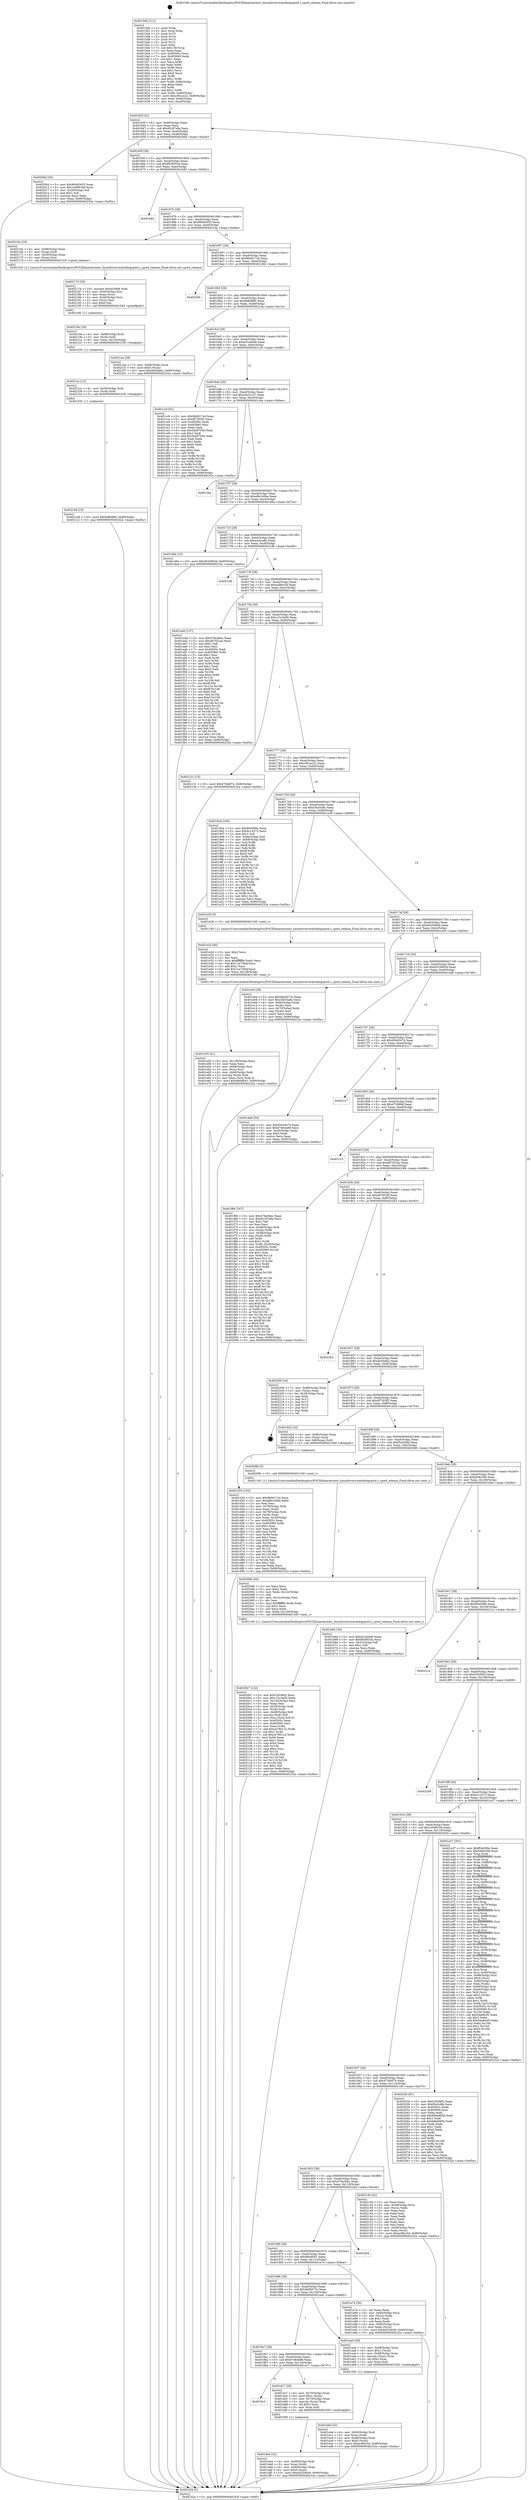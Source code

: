 digraph "0x4015d0" {
  label = "0x4015d0 (/mnt/c/Users/mathe/Desktop/tcc/POCII/binaries/extr_linuxdriverswatchdogcpwd.c_cpwd_release_Final-ollvm.out::main(0))"
  labelloc = "t"
  node[shape=record]

  Entry [label="",width=0.3,height=0.3,shape=circle,fillcolor=black,style=filled]
  "0x40163f" [label="{
     0x40163f [32]\l
     | [instrs]\l
     &nbsp;&nbsp;0x40163f \<+6\>: mov -0x90(%rbp),%eax\l
     &nbsp;&nbsp;0x401645 \<+2\>: mov %eax,%ecx\l
     &nbsp;&nbsp;0x401647 \<+6\>: sub $0x82c97a9a,%ecx\l
     &nbsp;&nbsp;0x40164d \<+6\>: mov %eax,-0xa4(%rbp)\l
     &nbsp;&nbsp;0x401653 \<+6\>: mov %ecx,-0xa8(%rbp)\l
     &nbsp;&nbsp;0x401659 \<+6\>: je 000000000040200d \<main+0xa3d\>\l
  }"]
  "0x40200d" [label="{
     0x40200d [30]\l
     | [instrs]\l
     &nbsp;&nbsp;0x40200d \<+5\>: mov $0x96943455,%eax\l
     &nbsp;&nbsp;0x402012 \<+5\>: mov $0x1e0881b8,%ecx\l
     &nbsp;&nbsp;0x402017 \<+3\>: mov -0x29(%rbp),%dl\l
     &nbsp;&nbsp;0x40201a \<+3\>: test $0x1,%dl\l
     &nbsp;&nbsp;0x40201d \<+3\>: cmovne %ecx,%eax\l
     &nbsp;&nbsp;0x402020 \<+6\>: mov %eax,-0x90(%rbp)\l
     &nbsp;&nbsp;0x402026 \<+5\>: jmp 000000000040232a \<main+0xd5a\>\l
  }"]
  "0x40165f" [label="{
     0x40165f [28]\l
     | [instrs]\l
     &nbsp;&nbsp;0x40165f \<+5\>: jmp 0000000000401664 \<main+0x94\>\l
     &nbsp;&nbsp;0x401664 \<+6\>: mov -0xa4(%rbp),%eax\l
     &nbsp;&nbsp;0x40166a \<+5\>: sub $0x8936f33a,%eax\l
     &nbsp;&nbsp;0x40166f \<+6\>: mov %eax,-0xac(%rbp)\l
     &nbsp;&nbsp;0x401675 \<+6\>: je 0000000000401b82 \<main+0x5b2\>\l
  }"]
  Exit [label="",width=0.3,height=0.3,shape=circle,fillcolor=black,style=filled,peripheries=2]
  "0x401b82" [label="{
     0x401b82\l
  }", style=dashed]
  "0x40167b" [label="{
     0x40167b [28]\l
     | [instrs]\l
     &nbsp;&nbsp;0x40167b \<+5\>: jmp 0000000000401680 \<main+0xb0\>\l
     &nbsp;&nbsp;0x401680 \<+6\>: mov -0xa4(%rbp),%eax\l
     &nbsp;&nbsp;0x401686 \<+5\>: sub $0x96943455,%eax\l
     &nbsp;&nbsp;0x40168b \<+6\>: mov %eax,-0xb0(%rbp)\l
     &nbsp;&nbsp;0x401691 \<+6\>: je 000000000040216a \<main+0xb9a\>\l
  }"]
  "0x4021b8" [label="{
     0x4021b8 [15]\l
     | [instrs]\l
     &nbsp;&nbsp;0x4021b8 \<+10\>: movl $0x9efbdf60,-0x90(%rbp)\l
     &nbsp;&nbsp;0x4021c2 \<+5\>: jmp 000000000040232a \<main+0xd5a\>\l
  }"]
  "0x40216a" [label="{
     0x40216a [19]\l
     | [instrs]\l
     &nbsp;&nbsp;0x40216a \<+4\>: mov -0x68(%rbp),%rax\l
     &nbsp;&nbsp;0x40216e \<+3\>: mov (%rax),%rdi\l
     &nbsp;&nbsp;0x402171 \<+4\>: mov -0x50(%rbp),%rax\l
     &nbsp;&nbsp;0x402175 \<+3\>: mov (%rax),%rsi\l
     &nbsp;&nbsp;0x402178 \<+5\>: call 00000000004015c0 \<cpwd_release\>\l
     | [calls]\l
     &nbsp;&nbsp;0x4015c0 \{1\} (/mnt/c/Users/mathe/Desktop/tcc/POCII/binaries/extr_linuxdriverswatchdogcpwd.c_cpwd_release_Final-ollvm.out::cpwd_release)\l
  }"]
  "0x401697" [label="{
     0x401697 [28]\l
     | [instrs]\l
     &nbsp;&nbsp;0x401697 \<+5\>: jmp 000000000040169c \<main+0xcc\>\l
     &nbsp;&nbsp;0x40169c \<+6\>: mov -0xa4(%rbp),%eax\l
     &nbsp;&nbsp;0x4016a2 \<+5\>: sub $0x9b0617cd,%eax\l
     &nbsp;&nbsp;0x4016a7 \<+6\>: mov %eax,-0xb4(%rbp)\l
     &nbsp;&nbsp;0x4016ad \<+6\>: je 0000000000402284 \<main+0xcb4\>\l
  }"]
  "0x4021ac" [label="{
     0x4021ac [12]\l
     | [instrs]\l
     &nbsp;&nbsp;0x4021ac \<+4\>: mov -0x50(%rbp),%rdi\l
     &nbsp;&nbsp;0x4021b0 \<+3\>: mov (%rdi),%rdi\l
     &nbsp;&nbsp;0x4021b3 \<+5\>: call 0000000000401030 \<free@plt\>\l
     | [calls]\l
     &nbsp;&nbsp;0x401030 \{1\} (unknown)\l
  }"]
  "0x402284" [label="{
     0x402284\l
  }", style=dashed]
  "0x4016b3" [label="{
     0x4016b3 [28]\l
     | [instrs]\l
     &nbsp;&nbsp;0x4016b3 \<+5\>: jmp 00000000004016b8 \<main+0xe8\>\l
     &nbsp;&nbsp;0x4016b8 \<+6\>: mov -0xa4(%rbp),%eax\l
     &nbsp;&nbsp;0x4016be \<+5\>: sub $0x9efbdf60,%eax\l
     &nbsp;&nbsp;0x4016c3 \<+6\>: mov %eax,-0xb8(%rbp)\l
     &nbsp;&nbsp;0x4016c9 \<+6\>: je 00000000004021ea \<main+0xc1a\>\l
  }"]
  "0x40219a" [label="{
     0x40219a [18]\l
     | [instrs]\l
     &nbsp;&nbsp;0x40219a \<+4\>: mov -0x68(%rbp),%rdi\l
     &nbsp;&nbsp;0x40219e \<+3\>: mov (%rdi),%rdi\l
     &nbsp;&nbsp;0x4021a1 \<+6\>: mov %eax,-0x134(%rbp)\l
     &nbsp;&nbsp;0x4021a7 \<+5\>: call 0000000000401030 \<free@plt\>\l
     | [calls]\l
     &nbsp;&nbsp;0x401030 \{1\} (unknown)\l
  }"]
  "0x4021ea" [label="{
     0x4021ea [28]\l
     | [instrs]\l
     &nbsp;&nbsp;0x4021ea \<+7\>: mov -0x88(%rbp),%rax\l
     &nbsp;&nbsp;0x4021f1 \<+6\>: movl $0x0,(%rax)\l
     &nbsp;&nbsp;0x4021f7 \<+10\>: movl $0xde50afa2,-0x90(%rbp)\l
     &nbsp;&nbsp;0x402201 \<+5\>: jmp 000000000040232a \<main+0xd5a\>\l
  }"]
  "0x4016cf" [label="{
     0x4016cf [28]\l
     | [instrs]\l
     &nbsp;&nbsp;0x4016cf \<+5\>: jmp 00000000004016d4 \<main+0x104\>\l
     &nbsp;&nbsp;0x4016d4 \<+6\>: mov -0xa4(%rbp),%eax\l
     &nbsp;&nbsp;0x4016da \<+5\>: sub $0xa31ee0eb,%eax\l
     &nbsp;&nbsp;0x4016df \<+6\>: mov %eax,-0xbc(%rbp)\l
     &nbsp;&nbsp;0x4016e5 \<+6\>: je 0000000000401cc9 \<main+0x6f9\>\l
  }"]
  "0x40217d" [label="{
     0x40217d [29]\l
     | [instrs]\l
     &nbsp;&nbsp;0x40217d \<+10\>: movabs $0x4030b6,%rdi\l
     &nbsp;&nbsp;0x402187 \<+4\>: mov -0x40(%rbp),%rsi\l
     &nbsp;&nbsp;0x40218b \<+2\>: mov %eax,(%rsi)\l
     &nbsp;&nbsp;0x40218d \<+4\>: mov -0x40(%rbp),%rsi\l
     &nbsp;&nbsp;0x402191 \<+2\>: mov (%rsi),%esi\l
     &nbsp;&nbsp;0x402193 \<+2\>: mov $0x0,%al\l
     &nbsp;&nbsp;0x402195 \<+5\>: call 0000000000401040 \<printf@plt\>\l
     | [calls]\l
     &nbsp;&nbsp;0x401040 \{1\} (unknown)\l
  }"]
  "0x401cc9" [label="{
     0x401cc9 [91]\l
     | [instrs]\l
     &nbsp;&nbsp;0x401cc9 \<+5\>: mov $0x9b0617cd,%eax\l
     &nbsp;&nbsp;0x401cce \<+5\>: mov $0xdf7303f2,%ecx\l
     &nbsp;&nbsp;0x401cd3 \<+7\>: mov 0x40505c,%edx\l
     &nbsp;&nbsp;0x401cda \<+7\>: mov 0x405060,%esi\l
     &nbsp;&nbsp;0x401ce1 \<+2\>: mov %edx,%edi\l
     &nbsp;&nbsp;0x401ce3 \<+6\>: sub $0x5a49705b,%edi\l
     &nbsp;&nbsp;0x401ce9 \<+3\>: sub $0x1,%edi\l
     &nbsp;&nbsp;0x401cec \<+6\>: add $0x5a49705b,%edi\l
     &nbsp;&nbsp;0x401cf2 \<+3\>: imul %edi,%edx\l
     &nbsp;&nbsp;0x401cf5 \<+3\>: and $0x1,%edx\l
     &nbsp;&nbsp;0x401cf8 \<+3\>: cmp $0x0,%edx\l
     &nbsp;&nbsp;0x401cfb \<+4\>: sete %r8b\l
     &nbsp;&nbsp;0x401cff \<+3\>: cmp $0xa,%esi\l
     &nbsp;&nbsp;0x401d02 \<+4\>: setl %r9b\l
     &nbsp;&nbsp;0x401d06 \<+3\>: mov %r8b,%r10b\l
     &nbsp;&nbsp;0x401d09 \<+3\>: and %r9b,%r10b\l
     &nbsp;&nbsp;0x401d0c \<+3\>: xor %r9b,%r8b\l
     &nbsp;&nbsp;0x401d0f \<+3\>: or %r8b,%r10b\l
     &nbsp;&nbsp;0x401d12 \<+4\>: test $0x1,%r10b\l
     &nbsp;&nbsp;0x401d16 \<+3\>: cmovne %ecx,%eax\l
     &nbsp;&nbsp;0x401d19 \<+6\>: mov %eax,-0x90(%rbp)\l
     &nbsp;&nbsp;0x401d1f \<+5\>: jmp 000000000040232a \<main+0xd5a\>\l
  }"]
  "0x4016eb" [label="{
     0x4016eb [28]\l
     | [instrs]\l
     &nbsp;&nbsp;0x4016eb \<+5\>: jmp 00000000004016f0 \<main+0x120\>\l
     &nbsp;&nbsp;0x4016f0 \<+6\>: mov -0xa4(%rbp),%eax\l
     &nbsp;&nbsp;0x4016f6 \<+5\>: sub $0xa5a321e7,%eax\l
     &nbsp;&nbsp;0x4016fb \<+6\>: mov %eax,-0xc0(%rbp)\l
     &nbsp;&nbsp;0x401701 \<+6\>: je 0000000000401cba \<main+0x6ea\>\l
  }"]
  "0x4020b7" [label="{
     0x4020b7 [122]\l
     | [instrs]\l
     &nbsp;&nbsp;0x4020b7 \<+5\>: mov $0x5303802,%ecx\l
     &nbsp;&nbsp;0x4020bc \<+5\>: mov $0xc15c3a00,%edx\l
     &nbsp;&nbsp;0x4020c1 \<+6\>: mov -0x130(%rbp),%esi\l
     &nbsp;&nbsp;0x4020c7 \<+3\>: imul %eax,%esi\l
     &nbsp;&nbsp;0x4020ca \<+4\>: mov -0x50(%rbp),%rdi\l
     &nbsp;&nbsp;0x4020ce \<+3\>: mov (%rdi),%rdi\l
     &nbsp;&nbsp;0x4020d1 \<+4\>: mov -0x48(%rbp),%r8\l
     &nbsp;&nbsp;0x4020d5 \<+3\>: movslq (%r8),%r8\l
     &nbsp;&nbsp;0x4020d8 \<+4\>: mov %esi,(%rdi,%r8,4)\l
     &nbsp;&nbsp;0x4020dc \<+7\>: mov 0x40505c,%eax\l
     &nbsp;&nbsp;0x4020e3 \<+7\>: mov 0x405060,%esi\l
     &nbsp;&nbsp;0x4020ea \<+3\>: mov %eax,%r9d\l
     &nbsp;&nbsp;0x4020ed \<+7\>: add $0xce790122,%r9d\l
     &nbsp;&nbsp;0x4020f4 \<+4\>: sub $0x1,%r9d\l
     &nbsp;&nbsp;0x4020f8 \<+7\>: sub $0xce790122,%r9d\l
     &nbsp;&nbsp;0x4020ff \<+4\>: imul %r9d,%eax\l
     &nbsp;&nbsp;0x402103 \<+3\>: and $0x1,%eax\l
     &nbsp;&nbsp;0x402106 \<+3\>: cmp $0x0,%eax\l
     &nbsp;&nbsp;0x402109 \<+4\>: sete %r10b\l
     &nbsp;&nbsp;0x40210d \<+3\>: cmp $0xa,%esi\l
     &nbsp;&nbsp;0x402110 \<+4\>: setl %r11b\l
     &nbsp;&nbsp;0x402114 \<+3\>: mov %r10b,%bl\l
     &nbsp;&nbsp;0x402117 \<+3\>: and %r11b,%bl\l
     &nbsp;&nbsp;0x40211a \<+3\>: xor %r11b,%r10b\l
     &nbsp;&nbsp;0x40211d \<+3\>: or %r10b,%bl\l
     &nbsp;&nbsp;0x402120 \<+3\>: test $0x1,%bl\l
     &nbsp;&nbsp;0x402123 \<+3\>: cmovne %edx,%ecx\l
     &nbsp;&nbsp;0x402126 \<+6\>: mov %ecx,-0x90(%rbp)\l
     &nbsp;&nbsp;0x40212c \<+5\>: jmp 000000000040232a \<main+0xd5a\>\l
  }"]
  "0x401cba" [label="{
     0x401cba\l
  }", style=dashed]
  "0x401707" [label="{
     0x401707 [28]\l
     | [instrs]\l
     &nbsp;&nbsp;0x401707 \<+5\>: jmp 000000000040170c \<main+0x13c\>\l
     &nbsp;&nbsp;0x40170c \<+6\>: mov -0xa4(%rbp),%eax\l
     &nbsp;&nbsp;0x401712 \<+5\>: sub $0xa8b140be,%eax\l
     &nbsp;&nbsp;0x401717 \<+6\>: mov %eax,-0xc4(%rbp)\l
     &nbsp;&nbsp;0x40171d \<+6\>: je 0000000000401d9a \<main+0x7ca\>\l
  }"]
  "0x40208b" [label="{
     0x40208b [44]\l
     | [instrs]\l
     &nbsp;&nbsp;0x40208b \<+2\>: xor %ecx,%ecx\l
     &nbsp;&nbsp;0x40208d \<+5\>: mov $0x2,%edx\l
     &nbsp;&nbsp;0x402092 \<+6\>: mov %edx,-0x12c(%rbp)\l
     &nbsp;&nbsp;0x402098 \<+1\>: cltd\l
     &nbsp;&nbsp;0x402099 \<+6\>: mov -0x12c(%rbp),%esi\l
     &nbsp;&nbsp;0x40209f \<+2\>: idiv %esi\l
     &nbsp;&nbsp;0x4020a1 \<+6\>: imul $0xfffffffe,%edx,%edx\l
     &nbsp;&nbsp;0x4020a7 \<+3\>: sub $0x1,%ecx\l
     &nbsp;&nbsp;0x4020aa \<+2\>: sub %ecx,%edx\l
     &nbsp;&nbsp;0x4020ac \<+6\>: mov %edx,-0x130(%rbp)\l
     &nbsp;&nbsp;0x4020b2 \<+5\>: call 0000000000401160 \<next_i\>\l
     | [calls]\l
     &nbsp;&nbsp;0x401160 \{1\} (/mnt/c/Users/mathe/Desktop/tcc/POCII/binaries/extr_linuxdriverswatchdogcpwd.c_cpwd_release_Final-ollvm.out::next_i)\l
  }"]
  "0x401d9a" [label="{
     0x401d9a [15]\l
     | [instrs]\l
     &nbsp;&nbsp;0x401d9a \<+10\>: movl $0xd533802d,-0x90(%rbp)\l
     &nbsp;&nbsp;0x401da4 \<+5\>: jmp 000000000040232a \<main+0xd5a\>\l
  }"]
  "0x401723" [label="{
     0x401723 [28]\l
     | [instrs]\l
     &nbsp;&nbsp;0x401723 \<+5\>: jmp 0000000000401728 \<main+0x158\>\l
     &nbsp;&nbsp;0x401728 \<+6\>: mov -0xa4(%rbp),%eax\l
     &nbsp;&nbsp;0x40172e \<+5\>: sub $0xacc0ca8d,%eax\l
     &nbsp;&nbsp;0x401733 \<+6\>: mov %eax,-0xc8(%rbp)\l
     &nbsp;&nbsp;0x401739 \<+6\>: je 00000000004021d6 \<main+0xc06\>\l
  }"]
  "0x401ebd" [label="{
     0x401ebd [32]\l
     | [instrs]\l
     &nbsp;&nbsp;0x401ebd \<+4\>: mov -0x50(%rbp),%rdi\l
     &nbsp;&nbsp;0x401ec1 \<+3\>: mov %rax,(%rdi)\l
     &nbsp;&nbsp;0x401ec4 \<+4\>: mov -0x48(%rbp),%rax\l
     &nbsp;&nbsp;0x401ec8 \<+6\>: movl $0x0,(%rax)\l
     &nbsp;&nbsp;0x401ece \<+10\>: movl $0xacf6ec5d,-0x90(%rbp)\l
     &nbsp;&nbsp;0x401ed8 \<+5\>: jmp 000000000040232a \<main+0xd5a\>\l
  }"]
  "0x4021d6" [label="{
     0x4021d6\l
  }", style=dashed]
  "0x40173f" [label="{
     0x40173f [28]\l
     | [instrs]\l
     &nbsp;&nbsp;0x40173f \<+5\>: jmp 0000000000401744 \<main+0x174\>\l
     &nbsp;&nbsp;0x401744 \<+6\>: mov -0xa4(%rbp),%eax\l
     &nbsp;&nbsp;0x40174a \<+5\>: sub $0xacf6ec5d,%eax\l
     &nbsp;&nbsp;0x40174f \<+6\>: mov %eax,-0xcc(%rbp)\l
     &nbsp;&nbsp;0x401755 \<+6\>: je 0000000000401edd \<main+0x90d\>\l
  }"]
  "0x401e55" [label="{
     0x401e55 [41]\l
     | [instrs]\l
     &nbsp;&nbsp;0x401e55 \<+6\>: mov -0x128(%rbp),%ecx\l
     &nbsp;&nbsp;0x401e5b \<+3\>: imul %eax,%ecx\l
     &nbsp;&nbsp;0x401e5e \<+4\>: mov -0x68(%rbp),%rsi\l
     &nbsp;&nbsp;0x401e62 \<+3\>: mov (%rsi),%rsi\l
     &nbsp;&nbsp;0x401e65 \<+4\>: mov -0x60(%rbp),%rdi\l
     &nbsp;&nbsp;0x401e69 \<+3\>: movslq (%rdi),%rdi\l
     &nbsp;&nbsp;0x401e6c \<+3\>: mov %ecx,(%rsi,%rdi,4)\l
     &nbsp;&nbsp;0x401e6f \<+10\>: movl $0x480dfc61,-0x90(%rbp)\l
     &nbsp;&nbsp;0x401e79 \<+5\>: jmp 000000000040232a \<main+0xd5a\>\l
  }"]
  "0x401edd" [label="{
     0x401edd [137]\l
     | [instrs]\l
     &nbsp;&nbsp;0x401edd \<+5\>: mov $0x478a3bbc,%eax\l
     &nbsp;&nbsp;0x401ee2 \<+5\>: mov $0xd87022ac,%ecx\l
     &nbsp;&nbsp;0x401ee7 \<+2\>: mov $0x1,%dl\l
     &nbsp;&nbsp;0x401ee9 \<+2\>: xor %esi,%esi\l
     &nbsp;&nbsp;0x401eeb \<+7\>: mov 0x40505c,%edi\l
     &nbsp;&nbsp;0x401ef2 \<+8\>: mov 0x405060,%r8d\l
     &nbsp;&nbsp;0x401efa \<+3\>: sub $0x1,%esi\l
     &nbsp;&nbsp;0x401efd \<+3\>: mov %edi,%r9d\l
     &nbsp;&nbsp;0x401f00 \<+3\>: add %esi,%r9d\l
     &nbsp;&nbsp;0x401f03 \<+4\>: imul %r9d,%edi\l
     &nbsp;&nbsp;0x401f07 \<+3\>: and $0x1,%edi\l
     &nbsp;&nbsp;0x401f0a \<+3\>: cmp $0x0,%edi\l
     &nbsp;&nbsp;0x401f0d \<+4\>: sete %r10b\l
     &nbsp;&nbsp;0x401f11 \<+4\>: cmp $0xa,%r8d\l
     &nbsp;&nbsp;0x401f15 \<+4\>: setl %r11b\l
     &nbsp;&nbsp;0x401f19 \<+3\>: mov %r10b,%bl\l
     &nbsp;&nbsp;0x401f1c \<+3\>: xor $0xff,%bl\l
     &nbsp;&nbsp;0x401f1f \<+3\>: mov %r11b,%r14b\l
     &nbsp;&nbsp;0x401f22 \<+4\>: xor $0xff,%r14b\l
     &nbsp;&nbsp;0x401f26 \<+3\>: xor $0x0,%dl\l
     &nbsp;&nbsp;0x401f29 \<+3\>: mov %bl,%r15b\l
     &nbsp;&nbsp;0x401f2c \<+4\>: and $0x0,%r15b\l
     &nbsp;&nbsp;0x401f30 \<+3\>: and %dl,%r10b\l
     &nbsp;&nbsp;0x401f33 \<+3\>: mov %r14b,%r12b\l
     &nbsp;&nbsp;0x401f36 \<+4\>: and $0x0,%r12b\l
     &nbsp;&nbsp;0x401f3a \<+3\>: and %dl,%r11b\l
     &nbsp;&nbsp;0x401f3d \<+3\>: or %r10b,%r15b\l
     &nbsp;&nbsp;0x401f40 \<+3\>: or %r11b,%r12b\l
     &nbsp;&nbsp;0x401f43 \<+3\>: xor %r12b,%r15b\l
     &nbsp;&nbsp;0x401f46 \<+3\>: or %r14b,%bl\l
     &nbsp;&nbsp;0x401f49 \<+3\>: xor $0xff,%bl\l
     &nbsp;&nbsp;0x401f4c \<+3\>: or $0x0,%dl\l
     &nbsp;&nbsp;0x401f4f \<+2\>: and %dl,%bl\l
     &nbsp;&nbsp;0x401f51 \<+3\>: or %bl,%r15b\l
     &nbsp;&nbsp;0x401f54 \<+4\>: test $0x1,%r15b\l
     &nbsp;&nbsp;0x401f58 \<+3\>: cmovne %ecx,%eax\l
     &nbsp;&nbsp;0x401f5b \<+6\>: mov %eax,-0x90(%rbp)\l
     &nbsp;&nbsp;0x401f61 \<+5\>: jmp 000000000040232a \<main+0xd5a\>\l
  }"]
  "0x40175b" [label="{
     0x40175b [28]\l
     | [instrs]\l
     &nbsp;&nbsp;0x40175b \<+5\>: jmp 0000000000401760 \<main+0x190\>\l
     &nbsp;&nbsp;0x401760 \<+6\>: mov -0xa4(%rbp),%eax\l
     &nbsp;&nbsp;0x401766 \<+5\>: sub $0xc15c3a00,%eax\l
     &nbsp;&nbsp;0x40176b \<+6\>: mov %eax,-0xd0(%rbp)\l
     &nbsp;&nbsp;0x401771 \<+6\>: je 0000000000402131 \<main+0xb61\>\l
  }"]
  "0x401e2d" [label="{
     0x401e2d [40]\l
     | [instrs]\l
     &nbsp;&nbsp;0x401e2d \<+5\>: mov $0x2,%ecx\l
     &nbsp;&nbsp;0x401e32 \<+1\>: cltd\l
     &nbsp;&nbsp;0x401e33 \<+2\>: idiv %ecx\l
     &nbsp;&nbsp;0x401e35 \<+6\>: imul $0xfffffffe,%edx,%ecx\l
     &nbsp;&nbsp;0x401e3b \<+6\>: sub $0x7ca738af,%ecx\l
     &nbsp;&nbsp;0x401e41 \<+3\>: add $0x1,%ecx\l
     &nbsp;&nbsp;0x401e44 \<+6\>: add $0x7ca738af,%ecx\l
     &nbsp;&nbsp;0x401e4a \<+6\>: mov %ecx,-0x128(%rbp)\l
     &nbsp;&nbsp;0x401e50 \<+5\>: call 0000000000401160 \<next_i\>\l
     | [calls]\l
     &nbsp;&nbsp;0x401160 \{1\} (/mnt/c/Users/mathe/Desktop/tcc/POCII/binaries/extr_linuxdriverswatchdogcpwd.c_cpwd_release_Final-ollvm.out::next_i)\l
  }"]
  "0x402131" [label="{
     0x402131 [15]\l
     | [instrs]\l
     &nbsp;&nbsp;0x402131 \<+10\>: movl $0x4754bf74,-0x90(%rbp)\l
     &nbsp;&nbsp;0x40213b \<+5\>: jmp 000000000040232a \<main+0xd5a\>\l
  }"]
  "0x401777" [label="{
     0x401777 [28]\l
     | [instrs]\l
     &nbsp;&nbsp;0x401777 \<+5\>: jmp 000000000040177c \<main+0x1ac\>\l
     &nbsp;&nbsp;0x40177c \<+6\>: mov -0xa4(%rbp),%eax\l
     &nbsp;&nbsp;0x401782 \<+5\>: sub $0xc561ec22,%eax\l
     &nbsp;&nbsp;0x401787 \<+6\>: mov %eax,-0xd4(%rbp)\l
     &nbsp;&nbsp;0x40178d \<+6\>: je 00000000004019cd \<main+0x3fd\>\l
  }"]
  "0x401de4" [label="{
     0x401de4 [32]\l
     | [instrs]\l
     &nbsp;&nbsp;0x401de4 \<+4\>: mov -0x68(%rbp),%rdi\l
     &nbsp;&nbsp;0x401de8 \<+3\>: mov %rax,(%rdi)\l
     &nbsp;&nbsp;0x401deb \<+4\>: mov -0x60(%rbp),%rax\l
     &nbsp;&nbsp;0x401def \<+6\>: movl $0x0,(%rax)\l
     &nbsp;&nbsp;0x401df5 \<+10\>: movl $0xd4254649,-0x90(%rbp)\l
     &nbsp;&nbsp;0x401dff \<+5\>: jmp 000000000040232a \<main+0xd5a\>\l
  }"]
  "0x4019cd" [label="{
     0x4019cd [106]\l
     | [instrs]\l
     &nbsp;&nbsp;0x4019cd \<+5\>: mov $0xff2e009e,%eax\l
     &nbsp;&nbsp;0x4019d2 \<+5\>: mov $0xbc14373,%ecx\l
     &nbsp;&nbsp;0x4019d7 \<+2\>: mov $0x1,%dl\l
     &nbsp;&nbsp;0x4019d9 \<+7\>: mov -0x8a(%rbp),%sil\l
     &nbsp;&nbsp;0x4019e0 \<+7\>: mov -0x89(%rbp),%dil\l
     &nbsp;&nbsp;0x4019e7 \<+3\>: mov %sil,%r8b\l
     &nbsp;&nbsp;0x4019ea \<+4\>: xor $0xff,%r8b\l
     &nbsp;&nbsp;0x4019ee \<+3\>: mov %dil,%r9b\l
     &nbsp;&nbsp;0x4019f1 \<+4\>: xor $0xff,%r9b\l
     &nbsp;&nbsp;0x4019f5 \<+3\>: xor $0x0,%dl\l
     &nbsp;&nbsp;0x4019f8 \<+3\>: mov %r8b,%r10b\l
     &nbsp;&nbsp;0x4019fb \<+4\>: and $0x0,%r10b\l
     &nbsp;&nbsp;0x4019ff \<+3\>: and %dl,%sil\l
     &nbsp;&nbsp;0x401a02 \<+3\>: mov %r9b,%r11b\l
     &nbsp;&nbsp;0x401a05 \<+4\>: and $0x0,%r11b\l
     &nbsp;&nbsp;0x401a09 \<+3\>: and %dl,%dil\l
     &nbsp;&nbsp;0x401a0c \<+3\>: or %sil,%r10b\l
     &nbsp;&nbsp;0x401a0f \<+3\>: or %dil,%r11b\l
     &nbsp;&nbsp;0x401a12 \<+3\>: xor %r11b,%r10b\l
     &nbsp;&nbsp;0x401a15 \<+3\>: or %r9b,%r8b\l
     &nbsp;&nbsp;0x401a18 \<+4\>: xor $0xff,%r8b\l
     &nbsp;&nbsp;0x401a1c \<+3\>: or $0x0,%dl\l
     &nbsp;&nbsp;0x401a1f \<+3\>: and %dl,%r8b\l
     &nbsp;&nbsp;0x401a22 \<+3\>: or %r8b,%r10b\l
     &nbsp;&nbsp;0x401a25 \<+4\>: test $0x1,%r10b\l
     &nbsp;&nbsp;0x401a29 \<+3\>: cmovne %ecx,%eax\l
     &nbsp;&nbsp;0x401a2c \<+6\>: mov %eax,-0x90(%rbp)\l
     &nbsp;&nbsp;0x401a32 \<+5\>: jmp 000000000040232a \<main+0xd5a\>\l
  }"]
  "0x401793" [label="{
     0x401793 [28]\l
     | [instrs]\l
     &nbsp;&nbsp;0x401793 \<+5\>: jmp 0000000000401798 \<main+0x1c8\>\l
     &nbsp;&nbsp;0x401798 \<+6\>: mov -0xa4(%rbp),%eax\l
     &nbsp;&nbsp;0x40179e \<+5\>: sub $0xc5b55a9c,%eax\l
     &nbsp;&nbsp;0x4017a3 \<+6\>: mov %eax,-0xd8(%rbp)\l
     &nbsp;&nbsp;0x4017a9 \<+6\>: je 0000000000401e28 \<main+0x858\>\l
  }"]
  "0x40232a" [label="{
     0x40232a [5]\l
     | [instrs]\l
     &nbsp;&nbsp;0x40232a \<+5\>: jmp 000000000040163f \<main+0x6f\>\l
  }"]
  "0x4015d0" [label="{
     0x4015d0 [111]\l
     | [instrs]\l
     &nbsp;&nbsp;0x4015d0 \<+1\>: push %rbp\l
     &nbsp;&nbsp;0x4015d1 \<+3\>: mov %rsp,%rbp\l
     &nbsp;&nbsp;0x4015d4 \<+2\>: push %r15\l
     &nbsp;&nbsp;0x4015d6 \<+2\>: push %r14\l
     &nbsp;&nbsp;0x4015d8 \<+2\>: push %r13\l
     &nbsp;&nbsp;0x4015da \<+2\>: push %r12\l
     &nbsp;&nbsp;0x4015dc \<+1\>: push %rbx\l
     &nbsp;&nbsp;0x4015dd \<+7\>: sub $0x138,%rsp\l
     &nbsp;&nbsp;0x4015e4 \<+2\>: xor %eax,%eax\l
     &nbsp;&nbsp;0x4015e6 \<+7\>: mov 0x40505c,%ecx\l
     &nbsp;&nbsp;0x4015ed \<+7\>: mov 0x405060,%edx\l
     &nbsp;&nbsp;0x4015f4 \<+3\>: sub $0x1,%eax\l
     &nbsp;&nbsp;0x4015f7 \<+3\>: mov %ecx,%r8d\l
     &nbsp;&nbsp;0x4015fa \<+3\>: add %eax,%r8d\l
     &nbsp;&nbsp;0x4015fd \<+4\>: imul %r8d,%ecx\l
     &nbsp;&nbsp;0x401601 \<+3\>: and $0x1,%ecx\l
     &nbsp;&nbsp;0x401604 \<+3\>: cmp $0x0,%ecx\l
     &nbsp;&nbsp;0x401607 \<+4\>: sete %r9b\l
     &nbsp;&nbsp;0x40160b \<+4\>: and $0x1,%r9b\l
     &nbsp;&nbsp;0x40160f \<+7\>: mov %r9b,-0x8a(%rbp)\l
     &nbsp;&nbsp;0x401616 \<+3\>: cmp $0xa,%edx\l
     &nbsp;&nbsp;0x401619 \<+4\>: setl %r9b\l
     &nbsp;&nbsp;0x40161d \<+4\>: and $0x1,%r9b\l
     &nbsp;&nbsp;0x401621 \<+7\>: mov %r9b,-0x89(%rbp)\l
     &nbsp;&nbsp;0x401628 \<+10\>: movl $0xc561ec22,-0x90(%rbp)\l
     &nbsp;&nbsp;0x401632 \<+6\>: mov %edi,-0x94(%rbp)\l
     &nbsp;&nbsp;0x401638 \<+7\>: mov %rsi,-0xa0(%rbp)\l
  }"]
  "0x4019c3" [label="{
     0x4019c3\l
  }", style=dashed]
  "0x401e28" [label="{
     0x401e28 [5]\l
     | [instrs]\l
     &nbsp;&nbsp;0x401e28 \<+5\>: call 0000000000401160 \<next_i\>\l
     | [calls]\l
     &nbsp;&nbsp;0x401160 \{1\} (/mnt/c/Users/mathe/Desktop/tcc/POCII/binaries/extr_linuxdriverswatchdogcpwd.c_cpwd_release_Final-ollvm.out::next_i)\l
  }"]
  "0x4017af" [label="{
     0x4017af [28]\l
     | [instrs]\l
     &nbsp;&nbsp;0x4017af \<+5\>: jmp 00000000004017b4 \<main+0x1e4\>\l
     &nbsp;&nbsp;0x4017b4 \<+6\>: mov -0xa4(%rbp),%eax\l
     &nbsp;&nbsp;0x4017ba \<+5\>: sub $0xd4254649,%eax\l
     &nbsp;&nbsp;0x4017bf \<+6\>: mov %eax,-0xdc(%rbp)\l
     &nbsp;&nbsp;0x4017c5 \<+6\>: je 0000000000401e04 \<main+0x834\>\l
  }"]
  "0x401dc7" [label="{
     0x401dc7 [29]\l
     | [instrs]\l
     &nbsp;&nbsp;0x401dc7 \<+4\>: mov -0x70(%rbp),%rax\l
     &nbsp;&nbsp;0x401dcb \<+6\>: movl $0x1,(%rax)\l
     &nbsp;&nbsp;0x401dd1 \<+4\>: mov -0x70(%rbp),%rax\l
     &nbsp;&nbsp;0x401dd5 \<+3\>: movslq (%rax),%rax\l
     &nbsp;&nbsp;0x401dd8 \<+4\>: shl $0x2,%rax\l
     &nbsp;&nbsp;0x401ddc \<+3\>: mov %rax,%rdi\l
     &nbsp;&nbsp;0x401ddf \<+5\>: call 0000000000401050 \<malloc@plt\>\l
     | [calls]\l
     &nbsp;&nbsp;0x401050 \{1\} (unknown)\l
  }"]
  "0x401e04" [label="{
     0x401e04 [36]\l
     | [instrs]\l
     &nbsp;&nbsp;0x401e04 \<+5\>: mov $0x4b85073c,%eax\l
     &nbsp;&nbsp;0x401e09 \<+5\>: mov $0xc5b55a9c,%ecx\l
     &nbsp;&nbsp;0x401e0e \<+4\>: mov -0x60(%rbp),%rdx\l
     &nbsp;&nbsp;0x401e12 \<+2\>: mov (%rdx),%esi\l
     &nbsp;&nbsp;0x401e14 \<+4\>: mov -0x70(%rbp),%rdx\l
     &nbsp;&nbsp;0x401e18 \<+2\>: cmp (%rdx),%esi\l
     &nbsp;&nbsp;0x401e1a \<+3\>: cmovl %ecx,%eax\l
     &nbsp;&nbsp;0x401e1d \<+6\>: mov %eax,-0x90(%rbp)\l
     &nbsp;&nbsp;0x401e23 \<+5\>: jmp 000000000040232a \<main+0xd5a\>\l
  }"]
  "0x4017cb" [label="{
     0x4017cb [28]\l
     | [instrs]\l
     &nbsp;&nbsp;0x4017cb \<+5\>: jmp 00000000004017d0 \<main+0x200\>\l
     &nbsp;&nbsp;0x4017d0 \<+6\>: mov -0xa4(%rbp),%eax\l
     &nbsp;&nbsp;0x4017d6 \<+5\>: sub $0xd533802d,%eax\l
     &nbsp;&nbsp;0x4017db \<+6\>: mov %eax,-0xe0(%rbp)\l
     &nbsp;&nbsp;0x4017e1 \<+6\>: je 0000000000401da9 \<main+0x7d9\>\l
  }"]
  "0x4019a7" [label="{
     0x4019a7 [28]\l
     | [instrs]\l
     &nbsp;&nbsp;0x4019a7 \<+5\>: jmp 00000000004019ac \<main+0x3dc\>\l
     &nbsp;&nbsp;0x4019ac \<+6\>: mov -0xa4(%rbp),%eax\l
     &nbsp;&nbsp;0x4019b2 \<+5\>: sub $0x67d64e88,%eax\l
     &nbsp;&nbsp;0x4019b7 \<+6\>: mov %eax,-0x124(%rbp)\l
     &nbsp;&nbsp;0x4019bd \<+6\>: je 0000000000401dc7 \<main+0x7f7\>\l
  }"]
  "0x401da9" [label="{
     0x401da9 [30]\l
     | [instrs]\l
     &nbsp;&nbsp;0x401da9 \<+5\>: mov $0xd5645b74,%eax\l
     &nbsp;&nbsp;0x401dae \<+5\>: mov $0x67d64e88,%ecx\l
     &nbsp;&nbsp;0x401db3 \<+3\>: mov -0x30(%rbp),%edx\l
     &nbsp;&nbsp;0x401db6 \<+3\>: cmp $0x0,%edx\l
     &nbsp;&nbsp;0x401db9 \<+3\>: cmove %ecx,%eax\l
     &nbsp;&nbsp;0x401dbc \<+6\>: mov %eax,-0x90(%rbp)\l
     &nbsp;&nbsp;0x401dc2 \<+5\>: jmp 000000000040232a \<main+0xd5a\>\l
  }"]
  "0x4017e7" [label="{
     0x4017e7 [28]\l
     | [instrs]\l
     &nbsp;&nbsp;0x4017e7 \<+5\>: jmp 00000000004017ec \<main+0x21c\>\l
     &nbsp;&nbsp;0x4017ec \<+6\>: mov -0xa4(%rbp),%eax\l
     &nbsp;&nbsp;0x4017f2 \<+5\>: sub $0xd5645b74,%eax\l
     &nbsp;&nbsp;0x4017f7 \<+6\>: mov %eax,-0xe4(%rbp)\l
     &nbsp;&nbsp;0x4017fd \<+6\>: je 00000000004021c7 \<main+0xbf7\>\l
  }"]
  "0x401ea0" [label="{
     0x401ea0 [29]\l
     | [instrs]\l
     &nbsp;&nbsp;0x401ea0 \<+4\>: mov -0x58(%rbp),%rax\l
     &nbsp;&nbsp;0x401ea4 \<+6\>: movl $0x1,(%rax)\l
     &nbsp;&nbsp;0x401eaa \<+4\>: mov -0x58(%rbp),%rax\l
     &nbsp;&nbsp;0x401eae \<+3\>: movslq (%rax),%rax\l
     &nbsp;&nbsp;0x401eb1 \<+4\>: shl $0x2,%rax\l
     &nbsp;&nbsp;0x401eb5 \<+3\>: mov %rax,%rdi\l
     &nbsp;&nbsp;0x401eb8 \<+5\>: call 0000000000401050 \<malloc@plt\>\l
     | [calls]\l
     &nbsp;&nbsp;0x401050 \{1\} (unknown)\l
  }"]
  "0x4021c7" [label="{
     0x4021c7\l
  }", style=dashed]
  "0x401803" [label="{
     0x401803 [28]\l
     | [instrs]\l
     &nbsp;&nbsp;0x401803 \<+5\>: jmp 0000000000401808 \<main+0x238\>\l
     &nbsp;&nbsp;0x401808 \<+6\>: mov -0xa4(%rbp),%eax\l
     &nbsp;&nbsp;0x40180e \<+5\>: sub $0xd7298fef,%eax\l
     &nbsp;&nbsp;0x401813 \<+6\>: mov %eax,-0xe8(%rbp)\l
     &nbsp;&nbsp;0x401819 \<+6\>: je 0000000000401c15 \<main+0x645\>\l
  }"]
  "0x40198b" [label="{
     0x40198b [28]\l
     | [instrs]\l
     &nbsp;&nbsp;0x40198b \<+5\>: jmp 0000000000401990 \<main+0x3c0\>\l
     &nbsp;&nbsp;0x401990 \<+6\>: mov -0xa4(%rbp),%eax\l
     &nbsp;&nbsp;0x401996 \<+5\>: sub $0x4b85073c,%eax\l
     &nbsp;&nbsp;0x40199b \<+6\>: mov %eax,-0x120(%rbp)\l
     &nbsp;&nbsp;0x4019a1 \<+6\>: je 0000000000401ea0 \<main+0x8d0\>\l
  }"]
  "0x401c15" [label="{
     0x401c15\l
  }", style=dashed]
  "0x40181f" [label="{
     0x40181f [28]\l
     | [instrs]\l
     &nbsp;&nbsp;0x40181f \<+5\>: jmp 0000000000401824 \<main+0x254\>\l
     &nbsp;&nbsp;0x401824 \<+6\>: mov -0xa4(%rbp),%eax\l
     &nbsp;&nbsp;0x40182a \<+5\>: sub $0xd87022ac,%eax\l
     &nbsp;&nbsp;0x40182f \<+6\>: mov %eax,-0xec(%rbp)\l
     &nbsp;&nbsp;0x401835 \<+6\>: je 0000000000401f66 \<main+0x996\>\l
  }"]
  "0x401e7e" [label="{
     0x401e7e [34]\l
     | [instrs]\l
     &nbsp;&nbsp;0x401e7e \<+2\>: xor %eax,%eax\l
     &nbsp;&nbsp;0x401e80 \<+4\>: mov -0x60(%rbp),%rcx\l
     &nbsp;&nbsp;0x401e84 \<+2\>: mov (%rcx),%edx\l
     &nbsp;&nbsp;0x401e86 \<+3\>: sub $0x1,%eax\l
     &nbsp;&nbsp;0x401e89 \<+2\>: sub %eax,%edx\l
     &nbsp;&nbsp;0x401e8b \<+4\>: mov -0x60(%rbp),%rcx\l
     &nbsp;&nbsp;0x401e8f \<+2\>: mov %edx,(%rcx)\l
     &nbsp;&nbsp;0x401e91 \<+10\>: movl $0xd4254649,-0x90(%rbp)\l
     &nbsp;&nbsp;0x401e9b \<+5\>: jmp 000000000040232a \<main+0xd5a\>\l
  }"]
  "0x401f66" [label="{
     0x401f66 [167]\l
     | [instrs]\l
     &nbsp;&nbsp;0x401f66 \<+5\>: mov $0x478a3bbc,%eax\l
     &nbsp;&nbsp;0x401f6b \<+5\>: mov $0x82c97a9a,%ecx\l
     &nbsp;&nbsp;0x401f70 \<+2\>: mov $0x1,%dl\l
     &nbsp;&nbsp;0x401f72 \<+2\>: xor %esi,%esi\l
     &nbsp;&nbsp;0x401f74 \<+4\>: mov -0x48(%rbp),%rdi\l
     &nbsp;&nbsp;0x401f78 \<+3\>: mov (%rdi),%r8d\l
     &nbsp;&nbsp;0x401f7b \<+4\>: mov -0x58(%rbp),%rdi\l
     &nbsp;&nbsp;0x401f7f \<+3\>: cmp (%rdi),%r8d\l
     &nbsp;&nbsp;0x401f82 \<+4\>: setl %r9b\l
     &nbsp;&nbsp;0x401f86 \<+4\>: and $0x1,%r9b\l
     &nbsp;&nbsp;0x401f8a \<+4\>: mov %r9b,-0x29(%rbp)\l
     &nbsp;&nbsp;0x401f8e \<+8\>: mov 0x40505c,%r8d\l
     &nbsp;&nbsp;0x401f96 \<+8\>: mov 0x405060,%r10d\l
     &nbsp;&nbsp;0x401f9e \<+3\>: sub $0x1,%esi\l
     &nbsp;&nbsp;0x401fa1 \<+3\>: mov %r8d,%r11d\l
     &nbsp;&nbsp;0x401fa4 \<+3\>: add %esi,%r11d\l
     &nbsp;&nbsp;0x401fa7 \<+4\>: imul %r11d,%r8d\l
     &nbsp;&nbsp;0x401fab \<+4\>: and $0x1,%r8d\l
     &nbsp;&nbsp;0x401faf \<+4\>: cmp $0x0,%r8d\l
     &nbsp;&nbsp;0x401fb3 \<+4\>: sete %r9b\l
     &nbsp;&nbsp;0x401fb7 \<+4\>: cmp $0xa,%r10d\l
     &nbsp;&nbsp;0x401fbb \<+3\>: setl %bl\l
     &nbsp;&nbsp;0x401fbe \<+3\>: mov %r9b,%r14b\l
     &nbsp;&nbsp;0x401fc1 \<+4\>: xor $0xff,%r14b\l
     &nbsp;&nbsp;0x401fc5 \<+3\>: mov %bl,%r15b\l
     &nbsp;&nbsp;0x401fc8 \<+4\>: xor $0xff,%r15b\l
     &nbsp;&nbsp;0x401fcc \<+3\>: xor $0x0,%dl\l
     &nbsp;&nbsp;0x401fcf \<+3\>: mov %r14b,%r12b\l
     &nbsp;&nbsp;0x401fd2 \<+4\>: and $0x0,%r12b\l
     &nbsp;&nbsp;0x401fd6 \<+3\>: and %dl,%r9b\l
     &nbsp;&nbsp;0x401fd9 \<+3\>: mov %r15b,%r13b\l
     &nbsp;&nbsp;0x401fdc \<+4\>: and $0x0,%r13b\l
     &nbsp;&nbsp;0x401fe0 \<+2\>: and %dl,%bl\l
     &nbsp;&nbsp;0x401fe2 \<+3\>: or %r9b,%r12b\l
     &nbsp;&nbsp;0x401fe5 \<+3\>: or %bl,%r13b\l
     &nbsp;&nbsp;0x401fe8 \<+3\>: xor %r13b,%r12b\l
     &nbsp;&nbsp;0x401feb \<+3\>: or %r15b,%r14b\l
     &nbsp;&nbsp;0x401fee \<+4\>: xor $0xff,%r14b\l
     &nbsp;&nbsp;0x401ff2 \<+3\>: or $0x0,%dl\l
     &nbsp;&nbsp;0x401ff5 \<+3\>: and %dl,%r14b\l
     &nbsp;&nbsp;0x401ff8 \<+3\>: or %r14b,%r12b\l
     &nbsp;&nbsp;0x401ffb \<+4\>: test $0x1,%r12b\l
     &nbsp;&nbsp;0x401fff \<+3\>: cmovne %ecx,%eax\l
     &nbsp;&nbsp;0x402002 \<+6\>: mov %eax,-0x90(%rbp)\l
     &nbsp;&nbsp;0x402008 \<+5\>: jmp 000000000040232a \<main+0xd5a\>\l
  }"]
  "0x40183b" [label="{
     0x40183b [28]\l
     | [instrs]\l
     &nbsp;&nbsp;0x40183b \<+5\>: jmp 0000000000401840 \<main+0x270\>\l
     &nbsp;&nbsp;0x401840 \<+6\>: mov -0xa4(%rbp),%eax\l
     &nbsp;&nbsp;0x401846 \<+5\>: sub $0xdd70f16f,%eax\l
     &nbsp;&nbsp;0x40184b \<+6\>: mov %eax,-0xf0(%rbp)\l
     &nbsp;&nbsp;0x401851 \<+6\>: je 0000000000402263 \<main+0xc93\>\l
  }"]
  "0x40196f" [label="{
     0x40196f [28]\l
     | [instrs]\l
     &nbsp;&nbsp;0x40196f \<+5\>: jmp 0000000000401974 \<main+0x3a4\>\l
     &nbsp;&nbsp;0x401974 \<+6\>: mov -0xa4(%rbp),%eax\l
     &nbsp;&nbsp;0x40197a \<+5\>: sub $0x480dfc61,%eax\l
     &nbsp;&nbsp;0x40197f \<+6\>: mov %eax,-0x11c(%rbp)\l
     &nbsp;&nbsp;0x401985 \<+6\>: je 0000000000401e7e \<main+0x8ae\>\l
  }"]
  "0x402263" [label="{
     0x402263\l
  }", style=dashed]
  "0x401857" [label="{
     0x401857 [28]\l
     | [instrs]\l
     &nbsp;&nbsp;0x401857 \<+5\>: jmp 000000000040185c \<main+0x28c\>\l
     &nbsp;&nbsp;0x40185c \<+6\>: mov -0xa4(%rbp),%eax\l
     &nbsp;&nbsp;0x401862 \<+5\>: sub $0xde50afa2,%eax\l
     &nbsp;&nbsp;0x401867 \<+6\>: mov %eax,-0xf4(%rbp)\l
     &nbsp;&nbsp;0x40186d \<+6\>: je 0000000000402206 \<main+0xc36\>\l
  }"]
  "0x4022b4" [label="{
     0x4022b4\l
  }", style=dashed]
  "0x402206" [label="{
     0x402206 [24]\l
     | [instrs]\l
     &nbsp;&nbsp;0x402206 \<+7\>: mov -0x88(%rbp),%rax\l
     &nbsp;&nbsp;0x40220d \<+2\>: mov (%rax),%eax\l
     &nbsp;&nbsp;0x40220f \<+4\>: lea -0x28(%rbp),%rsp\l
     &nbsp;&nbsp;0x402213 \<+1\>: pop %rbx\l
     &nbsp;&nbsp;0x402214 \<+2\>: pop %r12\l
     &nbsp;&nbsp;0x402216 \<+2\>: pop %r13\l
     &nbsp;&nbsp;0x402218 \<+2\>: pop %r14\l
     &nbsp;&nbsp;0x40221a \<+2\>: pop %r15\l
     &nbsp;&nbsp;0x40221c \<+1\>: pop %rbp\l
     &nbsp;&nbsp;0x40221d \<+1\>: ret\l
  }"]
  "0x401873" [label="{
     0x401873 [28]\l
     | [instrs]\l
     &nbsp;&nbsp;0x401873 \<+5\>: jmp 0000000000401878 \<main+0x2a8\>\l
     &nbsp;&nbsp;0x401878 \<+6\>: mov -0xa4(%rbp),%eax\l
     &nbsp;&nbsp;0x40187e \<+5\>: sub $0xdf7303f2,%eax\l
     &nbsp;&nbsp;0x401883 \<+6\>: mov %eax,-0xf8(%rbp)\l
     &nbsp;&nbsp;0x401889 \<+6\>: je 0000000000401d24 \<main+0x754\>\l
  }"]
  "0x401953" [label="{
     0x401953 [28]\l
     | [instrs]\l
     &nbsp;&nbsp;0x401953 \<+5\>: jmp 0000000000401958 \<main+0x388\>\l
     &nbsp;&nbsp;0x401958 \<+6\>: mov -0xa4(%rbp),%eax\l
     &nbsp;&nbsp;0x40195e \<+5\>: sub $0x478a3bbc,%eax\l
     &nbsp;&nbsp;0x401963 \<+6\>: mov %eax,-0x118(%rbp)\l
     &nbsp;&nbsp;0x401969 \<+6\>: je 00000000004022b4 \<main+0xce4\>\l
  }"]
  "0x401d24" [label="{
     0x401d24 [16]\l
     | [instrs]\l
     &nbsp;&nbsp;0x401d24 \<+4\>: mov -0x80(%rbp),%rax\l
     &nbsp;&nbsp;0x401d28 \<+3\>: mov (%rax),%rax\l
     &nbsp;&nbsp;0x401d2b \<+4\>: mov 0x8(%rax),%rdi\l
     &nbsp;&nbsp;0x401d2f \<+5\>: call 0000000000401060 \<atoi@plt\>\l
     | [calls]\l
     &nbsp;&nbsp;0x401060 \{1\} (unknown)\l
  }"]
  "0x40188f" [label="{
     0x40188f [28]\l
     | [instrs]\l
     &nbsp;&nbsp;0x40188f \<+5\>: jmp 0000000000401894 \<main+0x2c4\>\l
     &nbsp;&nbsp;0x401894 \<+6\>: mov -0xa4(%rbp),%eax\l
     &nbsp;&nbsp;0x40189a \<+5\>: sub $0xf5e3c6fa,%eax\l
     &nbsp;&nbsp;0x40189f \<+6\>: mov %eax,-0xfc(%rbp)\l
     &nbsp;&nbsp;0x4018a5 \<+6\>: je 0000000000402086 \<main+0xab6\>\l
  }"]
  "0x402140" [label="{
     0x402140 [42]\l
     | [instrs]\l
     &nbsp;&nbsp;0x402140 \<+2\>: xor %eax,%eax\l
     &nbsp;&nbsp;0x402142 \<+4\>: mov -0x48(%rbp),%rcx\l
     &nbsp;&nbsp;0x402146 \<+2\>: mov (%rcx),%edx\l
     &nbsp;&nbsp;0x402148 \<+2\>: mov %eax,%esi\l
     &nbsp;&nbsp;0x40214a \<+2\>: sub %edx,%esi\l
     &nbsp;&nbsp;0x40214c \<+2\>: mov %eax,%edx\l
     &nbsp;&nbsp;0x40214e \<+3\>: sub $0x1,%edx\l
     &nbsp;&nbsp;0x402151 \<+2\>: add %edx,%esi\l
     &nbsp;&nbsp;0x402153 \<+2\>: sub %esi,%eax\l
     &nbsp;&nbsp;0x402155 \<+4\>: mov -0x48(%rbp),%rcx\l
     &nbsp;&nbsp;0x402159 \<+2\>: mov %eax,(%rcx)\l
     &nbsp;&nbsp;0x40215b \<+10\>: movl $0xacf6ec5d,-0x90(%rbp)\l
     &nbsp;&nbsp;0x402165 \<+5\>: jmp 000000000040232a \<main+0xd5a\>\l
  }"]
  "0x402086" [label="{
     0x402086 [5]\l
     | [instrs]\l
     &nbsp;&nbsp;0x402086 \<+5\>: call 0000000000401160 \<next_i\>\l
     | [calls]\l
     &nbsp;&nbsp;0x401160 \{1\} (/mnt/c/Users/mathe/Desktop/tcc/POCII/binaries/extr_linuxdriverswatchdogcpwd.c_cpwd_release_Final-ollvm.out::next_i)\l
  }"]
  "0x4018ab" [label="{
     0x4018ab [28]\l
     | [instrs]\l
     &nbsp;&nbsp;0x4018ab \<+5\>: jmp 00000000004018b0 \<main+0x2e0\>\l
     &nbsp;&nbsp;0x4018b0 \<+6\>: mov -0xa4(%rbp),%eax\l
     &nbsp;&nbsp;0x4018b6 \<+5\>: sub $0xfcb8c056,%eax\l
     &nbsp;&nbsp;0x4018bb \<+6\>: mov %eax,-0x100(%rbp)\l
     &nbsp;&nbsp;0x4018c1 \<+6\>: je 0000000000401b64 \<main+0x594\>\l
  }"]
  "0x401937" [label="{
     0x401937 [28]\l
     | [instrs]\l
     &nbsp;&nbsp;0x401937 \<+5\>: jmp 000000000040193c \<main+0x36c\>\l
     &nbsp;&nbsp;0x40193c \<+6\>: mov -0xa4(%rbp),%eax\l
     &nbsp;&nbsp;0x401942 \<+5\>: sub $0x4754bf74,%eax\l
     &nbsp;&nbsp;0x401947 \<+6\>: mov %eax,-0x114(%rbp)\l
     &nbsp;&nbsp;0x40194d \<+6\>: je 0000000000402140 \<main+0xb70\>\l
  }"]
  "0x401b64" [label="{
     0x401b64 [30]\l
     | [instrs]\l
     &nbsp;&nbsp;0x401b64 \<+5\>: mov $0xa31ee0eb,%eax\l
     &nbsp;&nbsp;0x401b69 \<+5\>: mov $0x8936f33a,%ecx\l
     &nbsp;&nbsp;0x401b6e \<+3\>: mov -0x31(%rbp),%dl\l
     &nbsp;&nbsp;0x401b71 \<+3\>: test $0x1,%dl\l
     &nbsp;&nbsp;0x401b74 \<+3\>: cmovne %ecx,%eax\l
     &nbsp;&nbsp;0x401b77 \<+6\>: mov %eax,-0x90(%rbp)\l
     &nbsp;&nbsp;0x401b7d \<+5\>: jmp 000000000040232a \<main+0xd5a\>\l
  }"]
  "0x4018c7" [label="{
     0x4018c7 [28]\l
     | [instrs]\l
     &nbsp;&nbsp;0x4018c7 \<+5\>: jmp 00000000004018cc \<main+0x2fc\>\l
     &nbsp;&nbsp;0x4018cc \<+6\>: mov -0xa4(%rbp),%eax\l
     &nbsp;&nbsp;0x4018d2 \<+5\>: sub $0xff2e009e,%eax\l
     &nbsp;&nbsp;0x4018d7 \<+6\>: mov %eax,-0x104(%rbp)\l
     &nbsp;&nbsp;0x4018dd \<+6\>: je 000000000040221e \<main+0xc4e\>\l
  }"]
  "0x40202b" [label="{
     0x40202b [91]\l
     | [instrs]\l
     &nbsp;&nbsp;0x40202b \<+5\>: mov $0x5303802,%eax\l
     &nbsp;&nbsp;0x402030 \<+5\>: mov $0xf5e3c6fa,%ecx\l
     &nbsp;&nbsp;0x402035 \<+7\>: mov 0x40505c,%edx\l
     &nbsp;&nbsp;0x40203c \<+7\>: mov 0x405060,%esi\l
     &nbsp;&nbsp;0x402043 \<+2\>: mov %edx,%edi\l
     &nbsp;&nbsp;0x402045 \<+6\>: add $0x6d6a965b,%edi\l
     &nbsp;&nbsp;0x40204b \<+3\>: sub $0x1,%edi\l
     &nbsp;&nbsp;0x40204e \<+6\>: sub $0x6d6a965b,%edi\l
     &nbsp;&nbsp;0x402054 \<+3\>: imul %edi,%edx\l
     &nbsp;&nbsp;0x402057 \<+3\>: and $0x1,%edx\l
     &nbsp;&nbsp;0x40205a \<+3\>: cmp $0x0,%edx\l
     &nbsp;&nbsp;0x40205d \<+4\>: sete %r8b\l
     &nbsp;&nbsp;0x402061 \<+3\>: cmp $0xa,%esi\l
     &nbsp;&nbsp;0x402064 \<+4\>: setl %r9b\l
     &nbsp;&nbsp;0x402068 \<+3\>: mov %r8b,%r10b\l
     &nbsp;&nbsp;0x40206b \<+3\>: and %r9b,%r10b\l
     &nbsp;&nbsp;0x40206e \<+3\>: xor %r9b,%r8b\l
     &nbsp;&nbsp;0x402071 \<+3\>: or %r8b,%r10b\l
     &nbsp;&nbsp;0x402074 \<+4\>: test $0x1,%r10b\l
     &nbsp;&nbsp;0x402078 \<+3\>: cmovne %ecx,%eax\l
     &nbsp;&nbsp;0x40207b \<+6\>: mov %eax,-0x90(%rbp)\l
     &nbsp;&nbsp;0x402081 \<+5\>: jmp 000000000040232a \<main+0xd5a\>\l
  }"]
  "0x40221e" [label="{
     0x40221e\l
  }", style=dashed]
  "0x4018e3" [label="{
     0x4018e3 [28]\l
     | [instrs]\l
     &nbsp;&nbsp;0x4018e3 \<+5\>: jmp 00000000004018e8 \<main+0x318\>\l
     &nbsp;&nbsp;0x4018e8 \<+6\>: mov -0xa4(%rbp),%eax\l
     &nbsp;&nbsp;0x4018ee \<+5\>: sub $0x5303802,%eax\l
     &nbsp;&nbsp;0x4018f3 \<+6\>: mov %eax,-0x108(%rbp)\l
     &nbsp;&nbsp;0x4018f9 \<+6\>: je 00000000004022d9 \<main+0xd09\>\l
  }"]
  "0x401d34" [label="{
     0x401d34 [102]\l
     | [instrs]\l
     &nbsp;&nbsp;0x401d34 \<+5\>: mov $0x9b0617cd,%ecx\l
     &nbsp;&nbsp;0x401d39 \<+5\>: mov $0xa8b140be,%edx\l
     &nbsp;&nbsp;0x401d3e \<+2\>: xor %esi,%esi\l
     &nbsp;&nbsp;0x401d40 \<+4\>: mov -0x78(%rbp),%rdi\l
     &nbsp;&nbsp;0x401d44 \<+2\>: mov %eax,(%rdi)\l
     &nbsp;&nbsp;0x401d46 \<+4\>: mov -0x78(%rbp),%rdi\l
     &nbsp;&nbsp;0x401d4a \<+2\>: mov (%rdi),%eax\l
     &nbsp;&nbsp;0x401d4c \<+3\>: mov %eax,-0x30(%rbp)\l
     &nbsp;&nbsp;0x401d4f \<+7\>: mov 0x40505c,%eax\l
     &nbsp;&nbsp;0x401d56 \<+8\>: mov 0x405060,%r8d\l
     &nbsp;&nbsp;0x401d5e \<+3\>: sub $0x1,%esi\l
     &nbsp;&nbsp;0x401d61 \<+3\>: mov %eax,%r9d\l
     &nbsp;&nbsp;0x401d64 \<+3\>: add %esi,%r9d\l
     &nbsp;&nbsp;0x401d67 \<+4\>: imul %r9d,%eax\l
     &nbsp;&nbsp;0x401d6b \<+3\>: and $0x1,%eax\l
     &nbsp;&nbsp;0x401d6e \<+3\>: cmp $0x0,%eax\l
     &nbsp;&nbsp;0x401d71 \<+4\>: sete %r10b\l
     &nbsp;&nbsp;0x401d75 \<+4\>: cmp $0xa,%r8d\l
     &nbsp;&nbsp;0x401d79 \<+4\>: setl %r11b\l
     &nbsp;&nbsp;0x401d7d \<+3\>: mov %r10b,%bl\l
     &nbsp;&nbsp;0x401d80 \<+3\>: and %r11b,%bl\l
     &nbsp;&nbsp;0x401d83 \<+3\>: xor %r11b,%r10b\l
     &nbsp;&nbsp;0x401d86 \<+3\>: or %r10b,%bl\l
     &nbsp;&nbsp;0x401d89 \<+3\>: test $0x1,%bl\l
     &nbsp;&nbsp;0x401d8c \<+3\>: cmovne %edx,%ecx\l
     &nbsp;&nbsp;0x401d8f \<+6\>: mov %ecx,-0x90(%rbp)\l
     &nbsp;&nbsp;0x401d95 \<+5\>: jmp 000000000040232a \<main+0xd5a\>\l
  }"]
  "0x4022d9" [label="{
     0x4022d9\l
  }", style=dashed]
  "0x4018ff" [label="{
     0x4018ff [28]\l
     | [instrs]\l
     &nbsp;&nbsp;0x4018ff \<+5\>: jmp 0000000000401904 \<main+0x334\>\l
     &nbsp;&nbsp;0x401904 \<+6\>: mov -0xa4(%rbp),%eax\l
     &nbsp;&nbsp;0x40190a \<+5\>: sub $0xbc14373,%eax\l
     &nbsp;&nbsp;0x40190f \<+6\>: mov %eax,-0x10c(%rbp)\l
     &nbsp;&nbsp;0x401915 \<+6\>: je 0000000000401a37 \<main+0x467\>\l
  }"]
  "0x40191b" [label="{
     0x40191b [28]\l
     | [instrs]\l
     &nbsp;&nbsp;0x40191b \<+5\>: jmp 0000000000401920 \<main+0x350\>\l
     &nbsp;&nbsp;0x401920 \<+6\>: mov -0xa4(%rbp),%eax\l
     &nbsp;&nbsp;0x401926 \<+5\>: sub $0x1e0881b8,%eax\l
     &nbsp;&nbsp;0x40192b \<+6\>: mov %eax,-0x110(%rbp)\l
     &nbsp;&nbsp;0x401931 \<+6\>: je 000000000040202b \<main+0xa5b\>\l
  }"]
  "0x401a37" [label="{
     0x401a37 [301]\l
     | [instrs]\l
     &nbsp;&nbsp;0x401a37 \<+5\>: mov $0xff2e009e,%eax\l
     &nbsp;&nbsp;0x401a3c \<+5\>: mov $0xfcb8c056,%ecx\l
     &nbsp;&nbsp;0x401a41 \<+3\>: mov %rsp,%rdx\l
     &nbsp;&nbsp;0x401a44 \<+4\>: add $0xfffffffffffffff0,%rdx\l
     &nbsp;&nbsp;0x401a48 \<+3\>: mov %rdx,%rsp\l
     &nbsp;&nbsp;0x401a4b \<+7\>: mov %rdx,-0x88(%rbp)\l
     &nbsp;&nbsp;0x401a52 \<+3\>: mov %rsp,%rdx\l
     &nbsp;&nbsp;0x401a55 \<+4\>: add $0xfffffffffffffff0,%rdx\l
     &nbsp;&nbsp;0x401a59 \<+3\>: mov %rdx,%rsp\l
     &nbsp;&nbsp;0x401a5c \<+3\>: mov %rsp,%rsi\l
     &nbsp;&nbsp;0x401a5f \<+4\>: add $0xfffffffffffffff0,%rsi\l
     &nbsp;&nbsp;0x401a63 \<+3\>: mov %rsi,%rsp\l
     &nbsp;&nbsp;0x401a66 \<+4\>: mov %rsi,-0x80(%rbp)\l
     &nbsp;&nbsp;0x401a6a \<+3\>: mov %rsp,%rsi\l
     &nbsp;&nbsp;0x401a6d \<+4\>: add $0xfffffffffffffff0,%rsi\l
     &nbsp;&nbsp;0x401a71 \<+3\>: mov %rsi,%rsp\l
     &nbsp;&nbsp;0x401a74 \<+4\>: mov %rsi,-0x78(%rbp)\l
     &nbsp;&nbsp;0x401a78 \<+3\>: mov %rsp,%rsi\l
     &nbsp;&nbsp;0x401a7b \<+4\>: add $0xfffffffffffffff0,%rsi\l
     &nbsp;&nbsp;0x401a7f \<+3\>: mov %rsi,%rsp\l
     &nbsp;&nbsp;0x401a82 \<+4\>: mov %rsi,-0x70(%rbp)\l
     &nbsp;&nbsp;0x401a86 \<+3\>: mov %rsp,%rsi\l
     &nbsp;&nbsp;0x401a89 \<+4\>: add $0xfffffffffffffff0,%rsi\l
     &nbsp;&nbsp;0x401a8d \<+3\>: mov %rsi,%rsp\l
     &nbsp;&nbsp;0x401a90 \<+4\>: mov %rsi,-0x68(%rbp)\l
     &nbsp;&nbsp;0x401a94 \<+3\>: mov %rsp,%rsi\l
     &nbsp;&nbsp;0x401a97 \<+4\>: add $0xfffffffffffffff0,%rsi\l
     &nbsp;&nbsp;0x401a9b \<+3\>: mov %rsi,%rsp\l
     &nbsp;&nbsp;0x401a9e \<+4\>: mov %rsi,-0x60(%rbp)\l
     &nbsp;&nbsp;0x401aa2 \<+3\>: mov %rsp,%rsi\l
     &nbsp;&nbsp;0x401aa5 \<+4\>: add $0xfffffffffffffff0,%rsi\l
     &nbsp;&nbsp;0x401aa9 \<+3\>: mov %rsi,%rsp\l
     &nbsp;&nbsp;0x401aac \<+4\>: mov %rsi,-0x58(%rbp)\l
     &nbsp;&nbsp;0x401ab0 \<+3\>: mov %rsp,%rsi\l
     &nbsp;&nbsp;0x401ab3 \<+4\>: add $0xfffffffffffffff0,%rsi\l
     &nbsp;&nbsp;0x401ab7 \<+3\>: mov %rsi,%rsp\l
     &nbsp;&nbsp;0x401aba \<+4\>: mov %rsi,-0x50(%rbp)\l
     &nbsp;&nbsp;0x401abe \<+3\>: mov %rsp,%rsi\l
     &nbsp;&nbsp;0x401ac1 \<+4\>: add $0xfffffffffffffff0,%rsi\l
     &nbsp;&nbsp;0x401ac5 \<+3\>: mov %rsi,%rsp\l
     &nbsp;&nbsp;0x401ac8 \<+4\>: mov %rsi,-0x48(%rbp)\l
     &nbsp;&nbsp;0x401acc \<+3\>: mov %rsp,%rsi\l
     &nbsp;&nbsp;0x401acf \<+4\>: add $0xfffffffffffffff0,%rsi\l
     &nbsp;&nbsp;0x401ad3 \<+3\>: mov %rsi,%rsp\l
     &nbsp;&nbsp;0x401ad6 \<+4\>: mov %rsi,-0x40(%rbp)\l
     &nbsp;&nbsp;0x401ada \<+7\>: mov -0x88(%rbp),%rsi\l
     &nbsp;&nbsp;0x401ae1 \<+6\>: movl $0x0,(%rsi)\l
     &nbsp;&nbsp;0x401ae7 \<+6\>: mov -0x94(%rbp),%edi\l
     &nbsp;&nbsp;0x401aed \<+2\>: mov %edi,(%rdx)\l
     &nbsp;&nbsp;0x401aef \<+4\>: mov -0x80(%rbp),%rsi\l
     &nbsp;&nbsp;0x401af3 \<+7\>: mov -0xa0(%rbp),%r8\l
     &nbsp;&nbsp;0x401afa \<+3\>: mov %r8,(%rsi)\l
     &nbsp;&nbsp;0x401afd \<+3\>: cmpl $0x2,(%rdx)\l
     &nbsp;&nbsp;0x401b00 \<+4\>: setne %r9b\l
     &nbsp;&nbsp;0x401b04 \<+4\>: and $0x1,%r9b\l
     &nbsp;&nbsp;0x401b08 \<+4\>: mov %r9b,-0x31(%rbp)\l
     &nbsp;&nbsp;0x401b0c \<+8\>: mov 0x40505c,%r10d\l
     &nbsp;&nbsp;0x401b14 \<+8\>: mov 0x405060,%r11d\l
     &nbsp;&nbsp;0x401b1c \<+3\>: mov %r10d,%ebx\l
     &nbsp;&nbsp;0x401b1f \<+6\>: sub $0x5da9ecf5,%ebx\l
     &nbsp;&nbsp;0x401b25 \<+3\>: sub $0x1,%ebx\l
     &nbsp;&nbsp;0x401b28 \<+6\>: add $0x5da9ecf5,%ebx\l
     &nbsp;&nbsp;0x401b2e \<+4\>: imul %ebx,%r10d\l
     &nbsp;&nbsp;0x401b32 \<+4\>: and $0x1,%r10d\l
     &nbsp;&nbsp;0x401b36 \<+4\>: cmp $0x0,%r10d\l
     &nbsp;&nbsp;0x401b3a \<+4\>: sete %r9b\l
     &nbsp;&nbsp;0x401b3e \<+4\>: cmp $0xa,%r11d\l
     &nbsp;&nbsp;0x401b42 \<+4\>: setl %r14b\l
     &nbsp;&nbsp;0x401b46 \<+3\>: mov %r9b,%r15b\l
     &nbsp;&nbsp;0x401b49 \<+3\>: and %r14b,%r15b\l
     &nbsp;&nbsp;0x401b4c \<+3\>: xor %r14b,%r9b\l
     &nbsp;&nbsp;0x401b4f \<+3\>: or %r9b,%r15b\l
     &nbsp;&nbsp;0x401b52 \<+4\>: test $0x1,%r15b\l
     &nbsp;&nbsp;0x401b56 \<+3\>: cmovne %ecx,%eax\l
     &nbsp;&nbsp;0x401b59 \<+6\>: mov %eax,-0x90(%rbp)\l
     &nbsp;&nbsp;0x401b5f \<+5\>: jmp 000000000040232a \<main+0xd5a\>\l
  }"]
  Entry -> "0x4015d0" [label=" 1"]
  "0x40163f" -> "0x40200d" [label=" 2"]
  "0x40163f" -> "0x40165f" [label=" 24"]
  "0x402206" -> Exit [label=" 1"]
  "0x40165f" -> "0x401b82" [label=" 0"]
  "0x40165f" -> "0x40167b" [label=" 24"]
  "0x4021ea" -> "0x40232a" [label=" 1"]
  "0x40167b" -> "0x40216a" [label=" 1"]
  "0x40167b" -> "0x401697" [label=" 23"]
  "0x4021b8" -> "0x40232a" [label=" 1"]
  "0x401697" -> "0x402284" [label=" 0"]
  "0x401697" -> "0x4016b3" [label=" 23"]
  "0x4021ac" -> "0x4021b8" [label=" 1"]
  "0x4016b3" -> "0x4021ea" [label=" 1"]
  "0x4016b3" -> "0x4016cf" [label=" 22"]
  "0x40219a" -> "0x4021ac" [label=" 1"]
  "0x4016cf" -> "0x401cc9" [label=" 1"]
  "0x4016cf" -> "0x4016eb" [label=" 21"]
  "0x40217d" -> "0x40219a" [label=" 1"]
  "0x4016eb" -> "0x401cba" [label=" 0"]
  "0x4016eb" -> "0x401707" [label=" 21"]
  "0x40216a" -> "0x40217d" [label=" 1"]
  "0x401707" -> "0x401d9a" [label=" 1"]
  "0x401707" -> "0x401723" [label=" 20"]
  "0x402140" -> "0x40232a" [label=" 1"]
  "0x401723" -> "0x4021d6" [label=" 0"]
  "0x401723" -> "0x40173f" [label=" 20"]
  "0x402131" -> "0x40232a" [label=" 1"]
  "0x40173f" -> "0x401edd" [label=" 2"]
  "0x40173f" -> "0x40175b" [label=" 18"]
  "0x4020b7" -> "0x40232a" [label=" 1"]
  "0x40175b" -> "0x402131" [label=" 1"]
  "0x40175b" -> "0x401777" [label=" 17"]
  "0x40208b" -> "0x4020b7" [label=" 1"]
  "0x401777" -> "0x4019cd" [label=" 1"]
  "0x401777" -> "0x401793" [label=" 16"]
  "0x4019cd" -> "0x40232a" [label=" 1"]
  "0x4015d0" -> "0x40163f" [label=" 1"]
  "0x40232a" -> "0x40163f" [label=" 25"]
  "0x402086" -> "0x40208b" [label=" 1"]
  "0x401793" -> "0x401e28" [label=" 1"]
  "0x401793" -> "0x4017af" [label=" 15"]
  "0x40202b" -> "0x40232a" [label=" 1"]
  "0x4017af" -> "0x401e04" [label=" 2"]
  "0x4017af" -> "0x4017cb" [label=" 13"]
  "0x40200d" -> "0x40232a" [label=" 2"]
  "0x4017cb" -> "0x401da9" [label=" 1"]
  "0x4017cb" -> "0x4017e7" [label=" 12"]
  "0x401edd" -> "0x40232a" [label=" 2"]
  "0x4017e7" -> "0x4021c7" [label=" 0"]
  "0x4017e7" -> "0x401803" [label=" 12"]
  "0x401ebd" -> "0x40232a" [label=" 1"]
  "0x401803" -> "0x401c15" [label=" 0"]
  "0x401803" -> "0x40181f" [label=" 12"]
  "0x401e7e" -> "0x40232a" [label=" 1"]
  "0x40181f" -> "0x401f66" [label=" 2"]
  "0x40181f" -> "0x40183b" [label=" 10"]
  "0x401e55" -> "0x40232a" [label=" 1"]
  "0x40183b" -> "0x402263" [label=" 0"]
  "0x40183b" -> "0x401857" [label=" 10"]
  "0x401e28" -> "0x401e2d" [label=" 1"]
  "0x401857" -> "0x402206" [label=" 1"]
  "0x401857" -> "0x401873" [label=" 9"]
  "0x401e04" -> "0x40232a" [label=" 2"]
  "0x401873" -> "0x401d24" [label=" 1"]
  "0x401873" -> "0x40188f" [label=" 8"]
  "0x401dc7" -> "0x401de4" [label=" 1"]
  "0x40188f" -> "0x402086" [label=" 1"]
  "0x40188f" -> "0x4018ab" [label=" 7"]
  "0x4019a7" -> "0x4019c3" [label=" 0"]
  "0x4018ab" -> "0x401b64" [label=" 1"]
  "0x4018ab" -> "0x4018c7" [label=" 6"]
  "0x401f66" -> "0x40232a" [label=" 2"]
  "0x4018c7" -> "0x40221e" [label=" 0"]
  "0x4018c7" -> "0x4018e3" [label=" 6"]
  "0x40198b" -> "0x4019a7" [label=" 1"]
  "0x4018e3" -> "0x4022d9" [label=" 0"]
  "0x4018e3" -> "0x4018ff" [label=" 6"]
  "0x401ea0" -> "0x401ebd" [label=" 1"]
  "0x4018ff" -> "0x401a37" [label=" 1"]
  "0x4018ff" -> "0x40191b" [label=" 5"]
  "0x40196f" -> "0x40198b" [label=" 2"]
  "0x401a37" -> "0x40232a" [label=" 1"]
  "0x401b64" -> "0x40232a" [label=" 1"]
  "0x401cc9" -> "0x40232a" [label=" 1"]
  "0x401d24" -> "0x401d34" [label=" 1"]
  "0x401d34" -> "0x40232a" [label=" 1"]
  "0x401d9a" -> "0x40232a" [label=" 1"]
  "0x401da9" -> "0x40232a" [label=" 1"]
  "0x40198b" -> "0x401ea0" [label=" 1"]
  "0x40191b" -> "0x40202b" [label=" 1"]
  "0x40191b" -> "0x401937" [label=" 4"]
  "0x4019a7" -> "0x401dc7" [label=" 1"]
  "0x401937" -> "0x402140" [label=" 1"]
  "0x401937" -> "0x401953" [label=" 3"]
  "0x401de4" -> "0x40232a" [label=" 1"]
  "0x401953" -> "0x4022b4" [label=" 0"]
  "0x401953" -> "0x40196f" [label=" 3"]
  "0x401e2d" -> "0x401e55" [label=" 1"]
  "0x40196f" -> "0x401e7e" [label=" 1"]
}

